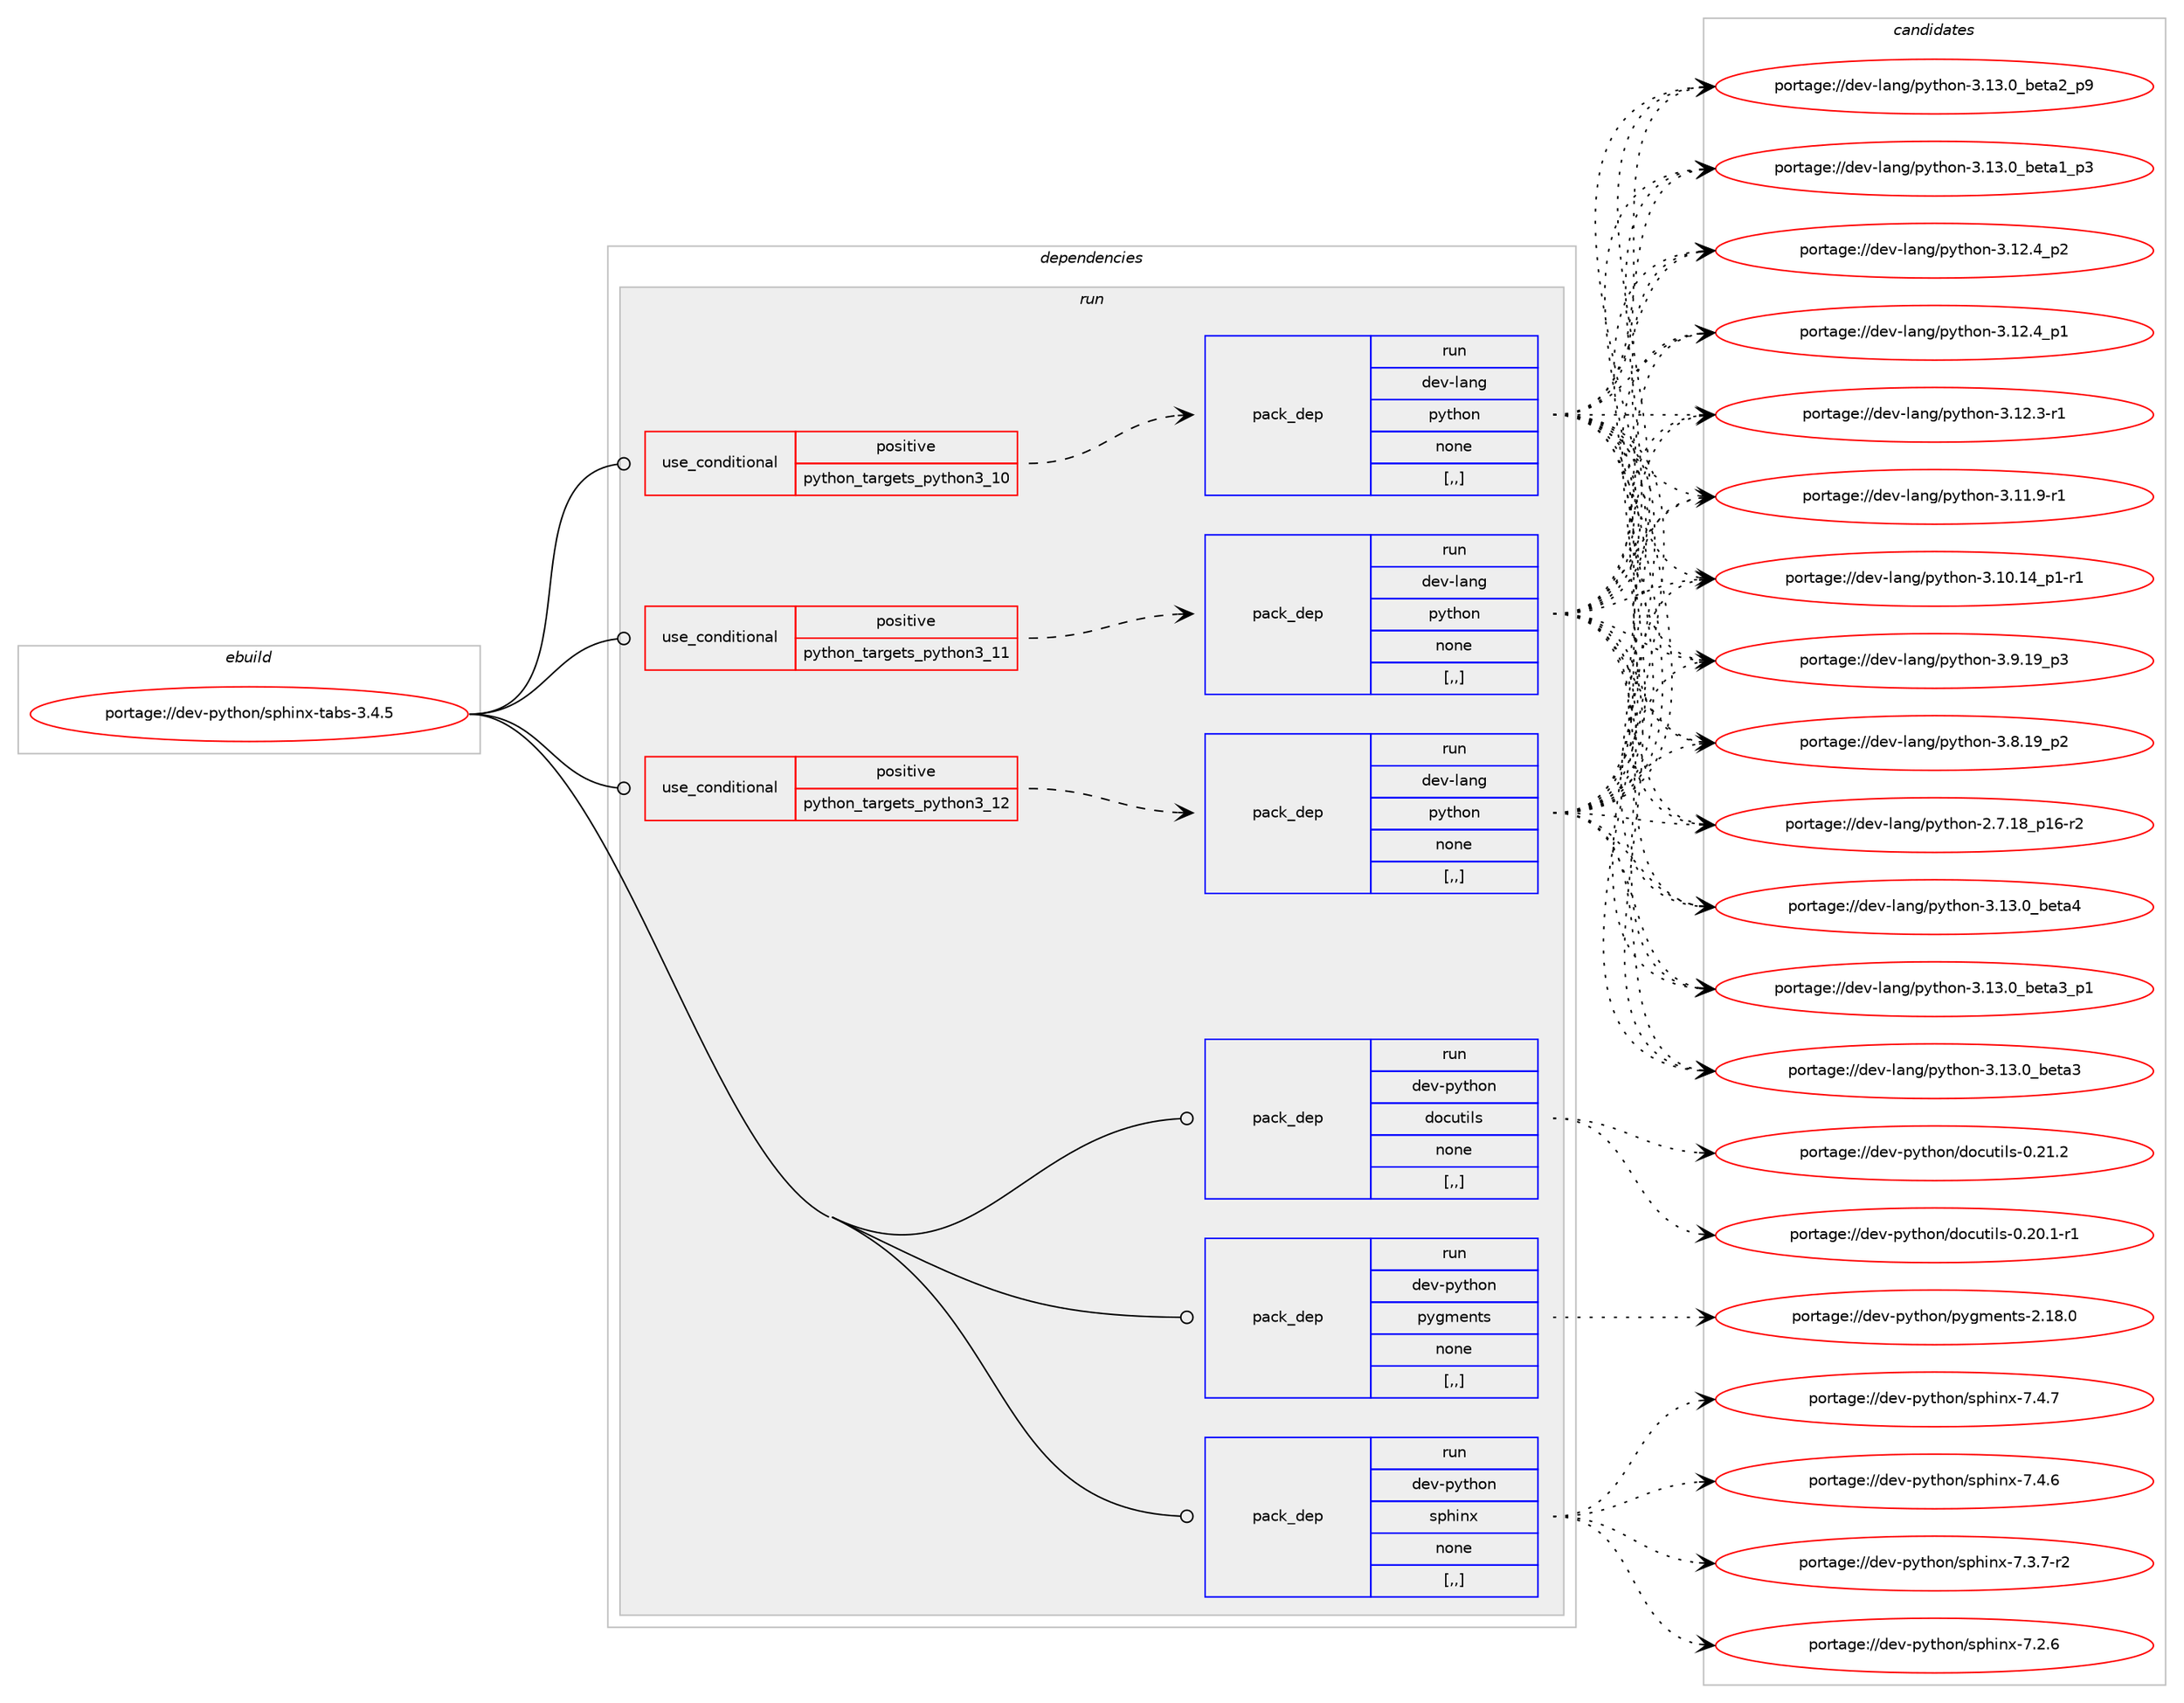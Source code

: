 digraph prolog {

# *************
# Graph options
# *************

newrank=true;
concentrate=true;
compound=true;
graph [rankdir=LR,fontname=Helvetica,fontsize=10,ranksep=1.5];#, ranksep=2.5, nodesep=0.2];
edge  [arrowhead=vee];
node  [fontname=Helvetica,fontsize=10];

# **********
# The ebuild
# **********

subgraph cluster_leftcol {
color=gray;
label=<<i>ebuild</i>>;
id [label="portage://dev-python/sphinx-tabs-3.4.5", color=red, width=4, href="../dev-python/sphinx-tabs-3.4.5.svg"];
}

# ****************
# The dependencies
# ****************

subgraph cluster_midcol {
color=gray;
label=<<i>dependencies</i>>;
subgraph cluster_compile {
fillcolor="#eeeeee";
style=filled;
label=<<i>compile</i>>;
}
subgraph cluster_compileandrun {
fillcolor="#eeeeee";
style=filled;
label=<<i>compile and run</i>>;
}
subgraph cluster_run {
fillcolor="#eeeeee";
style=filled;
label=<<i>run</i>>;
subgraph cond40187 {
dependency164938 [label=<<TABLE BORDER="0" CELLBORDER="1" CELLSPACING="0" CELLPADDING="4"><TR><TD ROWSPAN="3" CELLPADDING="10">use_conditional</TD></TR><TR><TD>positive</TD></TR><TR><TD>python_targets_python3_10</TD></TR></TABLE>>, shape=none, color=red];
subgraph pack123475 {
dependency164939 [label=<<TABLE BORDER="0" CELLBORDER="1" CELLSPACING="0" CELLPADDING="4" WIDTH="220"><TR><TD ROWSPAN="6" CELLPADDING="30">pack_dep</TD></TR><TR><TD WIDTH="110">run</TD></TR><TR><TD>dev-lang</TD></TR><TR><TD>python</TD></TR><TR><TD>none</TD></TR><TR><TD>[,,]</TD></TR></TABLE>>, shape=none, color=blue];
}
dependency164938:e -> dependency164939:w [weight=20,style="dashed",arrowhead="vee"];
}
id:e -> dependency164938:w [weight=20,style="solid",arrowhead="odot"];
subgraph cond40188 {
dependency164940 [label=<<TABLE BORDER="0" CELLBORDER="1" CELLSPACING="0" CELLPADDING="4"><TR><TD ROWSPAN="3" CELLPADDING="10">use_conditional</TD></TR><TR><TD>positive</TD></TR><TR><TD>python_targets_python3_11</TD></TR></TABLE>>, shape=none, color=red];
subgraph pack123476 {
dependency164941 [label=<<TABLE BORDER="0" CELLBORDER="1" CELLSPACING="0" CELLPADDING="4" WIDTH="220"><TR><TD ROWSPAN="6" CELLPADDING="30">pack_dep</TD></TR><TR><TD WIDTH="110">run</TD></TR><TR><TD>dev-lang</TD></TR><TR><TD>python</TD></TR><TR><TD>none</TD></TR><TR><TD>[,,]</TD></TR></TABLE>>, shape=none, color=blue];
}
dependency164940:e -> dependency164941:w [weight=20,style="dashed",arrowhead="vee"];
}
id:e -> dependency164940:w [weight=20,style="solid",arrowhead="odot"];
subgraph cond40189 {
dependency164942 [label=<<TABLE BORDER="0" CELLBORDER="1" CELLSPACING="0" CELLPADDING="4"><TR><TD ROWSPAN="3" CELLPADDING="10">use_conditional</TD></TR><TR><TD>positive</TD></TR><TR><TD>python_targets_python3_12</TD></TR></TABLE>>, shape=none, color=red];
subgraph pack123477 {
dependency164943 [label=<<TABLE BORDER="0" CELLBORDER="1" CELLSPACING="0" CELLPADDING="4" WIDTH="220"><TR><TD ROWSPAN="6" CELLPADDING="30">pack_dep</TD></TR><TR><TD WIDTH="110">run</TD></TR><TR><TD>dev-lang</TD></TR><TR><TD>python</TD></TR><TR><TD>none</TD></TR><TR><TD>[,,]</TD></TR></TABLE>>, shape=none, color=blue];
}
dependency164942:e -> dependency164943:w [weight=20,style="dashed",arrowhead="vee"];
}
id:e -> dependency164942:w [weight=20,style="solid",arrowhead="odot"];
subgraph pack123478 {
dependency164944 [label=<<TABLE BORDER="0" CELLBORDER="1" CELLSPACING="0" CELLPADDING="4" WIDTH="220"><TR><TD ROWSPAN="6" CELLPADDING="30">pack_dep</TD></TR><TR><TD WIDTH="110">run</TD></TR><TR><TD>dev-python</TD></TR><TR><TD>docutils</TD></TR><TR><TD>none</TD></TR><TR><TD>[,,]</TD></TR></TABLE>>, shape=none, color=blue];
}
id:e -> dependency164944:w [weight=20,style="solid",arrowhead="odot"];
subgraph pack123479 {
dependency164945 [label=<<TABLE BORDER="0" CELLBORDER="1" CELLSPACING="0" CELLPADDING="4" WIDTH="220"><TR><TD ROWSPAN="6" CELLPADDING="30">pack_dep</TD></TR><TR><TD WIDTH="110">run</TD></TR><TR><TD>dev-python</TD></TR><TR><TD>pygments</TD></TR><TR><TD>none</TD></TR><TR><TD>[,,]</TD></TR></TABLE>>, shape=none, color=blue];
}
id:e -> dependency164945:w [weight=20,style="solid",arrowhead="odot"];
subgraph pack123480 {
dependency164946 [label=<<TABLE BORDER="0" CELLBORDER="1" CELLSPACING="0" CELLPADDING="4" WIDTH="220"><TR><TD ROWSPAN="6" CELLPADDING="30">pack_dep</TD></TR><TR><TD WIDTH="110">run</TD></TR><TR><TD>dev-python</TD></TR><TR><TD>sphinx</TD></TR><TR><TD>none</TD></TR><TR><TD>[,,]</TD></TR></TABLE>>, shape=none, color=blue];
}
id:e -> dependency164946:w [weight=20,style="solid",arrowhead="odot"];
}
}

# **************
# The candidates
# **************

subgraph cluster_choices {
rank=same;
color=gray;
label=<<i>candidates</i>>;

subgraph choice123475 {
color=black;
nodesep=1;
choice1001011184510897110103471121211161041111104551464951464895981011169752 [label="portage://dev-lang/python-3.13.0_beta4", color=red, width=4,href="../dev-lang/python-3.13.0_beta4.svg"];
choice10010111845108971101034711212111610411111045514649514648959810111697519511249 [label="portage://dev-lang/python-3.13.0_beta3_p1", color=red, width=4,href="../dev-lang/python-3.13.0_beta3_p1.svg"];
choice1001011184510897110103471121211161041111104551464951464895981011169751 [label="portage://dev-lang/python-3.13.0_beta3", color=red, width=4,href="../dev-lang/python-3.13.0_beta3.svg"];
choice10010111845108971101034711212111610411111045514649514648959810111697509511257 [label="portage://dev-lang/python-3.13.0_beta2_p9", color=red, width=4,href="../dev-lang/python-3.13.0_beta2_p9.svg"];
choice10010111845108971101034711212111610411111045514649514648959810111697499511251 [label="portage://dev-lang/python-3.13.0_beta1_p3", color=red, width=4,href="../dev-lang/python-3.13.0_beta1_p3.svg"];
choice100101118451089711010347112121116104111110455146495046529511250 [label="portage://dev-lang/python-3.12.4_p2", color=red, width=4,href="../dev-lang/python-3.12.4_p2.svg"];
choice100101118451089711010347112121116104111110455146495046529511249 [label="portage://dev-lang/python-3.12.4_p1", color=red, width=4,href="../dev-lang/python-3.12.4_p1.svg"];
choice100101118451089711010347112121116104111110455146495046514511449 [label="portage://dev-lang/python-3.12.3-r1", color=red, width=4,href="../dev-lang/python-3.12.3-r1.svg"];
choice100101118451089711010347112121116104111110455146494946574511449 [label="portage://dev-lang/python-3.11.9-r1", color=red, width=4,href="../dev-lang/python-3.11.9-r1.svg"];
choice100101118451089711010347112121116104111110455146494846495295112494511449 [label="portage://dev-lang/python-3.10.14_p1-r1", color=red, width=4,href="../dev-lang/python-3.10.14_p1-r1.svg"];
choice100101118451089711010347112121116104111110455146574649579511251 [label="portage://dev-lang/python-3.9.19_p3", color=red, width=4,href="../dev-lang/python-3.9.19_p3.svg"];
choice100101118451089711010347112121116104111110455146564649579511250 [label="portage://dev-lang/python-3.8.19_p2", color=red, width=4,href="../dev-lang/python-3.8.19_p2.svg"];
choice100101118451089711010347112121116104111110455046554649569511249544511450 [label="portage://dev-lang/python-2.7.18_p16-r2", color=red, width=4,href="../dev-lang/python-2.7.18_p16-r2.svg"];
dependency164939:e -> choice1001011184510897110103471121211161041111104551464951464895981011169752:w [style=dotted,weight="100"];
dependency164939:e -> choice10010111845108971101034711212111610411111045514649514648959810111697519511249:w [style=dotted,weight="100"];
dependency164939:e -> choice1001011184510897110103471121211161041111104551464951464895981011169751:w [style=dotted,weight="100"];
dependency164939:e -> choice10010111845108971101034711212111610411111045514649514648959810111697509511257:w [style=dotted,weight="100"];
dependency164939:e -> choice10010111845108971101034711212111610411111045514649514648959810111697499511251:w [style=dotted,weight="100"];
dependency164939:e -> choice100101118451089711010347112121116104111110455146495046529511250:w [style=dotted,weight="100"];
dependency164939:e -> choice100101118451089711010347112121116104111110455146495046529511249:w [style=dotted,weight="100"];
dependency164939:e -> choice100101118451089711010347112121116104111110455146495046514511449:w [style=dotted,weight="100"];
dependency164939:e -> choice100101118451089711010347112121116104111110455146494946574511449:w [style=dotted,weight="100"];
dependency164939:e -> choice100101118451089711010347112121116104111110455146494846495295112494511449:w [style=dotted,weight="100"];
dependency164939:e -> choice100101118451089711010347112121116104111110455146574649579511251:w [style=dotted,weight="100"];
dependency164939:e -> choice100101118451089711010347112121116104111110455146564649579511250:w [style=dotted,weight="100"];
dependency164939:e -> choice100101118451089711010347112121116104111110455046554649569511249544511450:w [style=dotted,weight="100"];
}
subgraph choice123476 {
color=black;
nodesep=1;
choice1001011184510897110103471121211161041111104551464951464895981011169752 [label="portage://dev-lang/python-3.13.0_beta4", color=red, width=4,href="../dev-lang/python-3.13.0_beta4.svg"];
choice10010111845108971101034711212111610411111045514649514648959810111697519511249 [label="portage://dev-lang/python-3.13.0_beta3_p1", color=red, width=4,href="../dev-lang/python-3.13.0_beta3_p1.svg"];
choice1001011184510897110103471121211161041111104551464951464895981011169751 [label="portage://dev-lang/python-3.13.0_beta3", color=red, width=4,href="../dev-lang/python-3.13.0_beta3.svg"];
choice10010111845108971101034711212111610411111045514649514648959810111697509511257 [label="portage://dev-lang/python-3.13.0_beta2_p9", color=red, width=4,href="../dev-lang/python-3.13.0_beta2_p9.svg"];
choice10010111845108971101034711212111610411111045514649514648959810111697499511251 [label="portage://dev-lang/python-3.13.0_beta1_p3", color=red, width=4,href="../dev-lang/python-3.13.0_beta1_p3.svg"];
choice100101118451089711010347112121116104111110455146495046529511250 [label="portage://dev-lang/python-3.12.4_p2", color=red, width=4,href="../dev-lang/python-3.12.4_p2.svg"];
choice100101118451089711010347112121116104111110455146495046529511249 [label="portage://dev-lang/python-3.12.4_p1", color=red, width=4,href="../dev-lang/python-3.12.4_p1.svg"];
choice100101118451089711010347112121116104111110455146495046514511449 [label="portage://dev-lang/python-3.12.3-r1", color=red, width=4,href="../dev-lang/python-3.12.3-r1.svg"];
choice100101118451089711010347112121116104111110455146494946574511449 [label="portage://dev-lang/python-3.11.9-r1", color=red, width=4,href="../dev-lang/python-3.11.9-r1.svg"];
choice100101118451089711010347112121116104111110455146494846495295112494511449 [label="portage://dev-lang/python-3.10.14_p1-r1", color=red, width=4,href="../dev-lang/python-3.10.14_p1-r1.svg"];
choice100101118451089711010347112121116104111110455146574649579511251 [label="portage://dev-lang/python-3.9.19_p3", color=red, width=4,href="../dev-lang/python-3.9.19_p3.svg"];
choice100101118451089711010347112121116104111110455146564649579511250 [label="portage://dev-lang/python-3.8.19_p2", color=red, width=4,href="../dev-lang/python-3.8.19_p2.svg"];
choice100101118451089711010347112121116104111110455046554649569511249544511450 [label="portage://dev-lang/python-2.7.18_p16-r2", color=red, width=4,href="../dev-lang/python-2.7.18_p16-r2.svg"];
dependency164941:e -> choice1001011184510897110103471121211161041111104551464951464895981011169752:w [style=dotted,weight="100"];
dependency164941:e -> choice10010111845108971101034711212111610411111045514649514648959810111697519511249:w [style=dotted,weight="100"];
dependency164941:e -> choice1001011184510897110103471121211161041111104551464951464895981011169751:w [style=dotted,weight="100"];
dependency164941:e -> choice10010111845108971101034711212111610411111045514649514648959810111697509511257:w [style=dotted,weight="100"];
dependency164941:e -> choice10010111845108971101034711212111610411111045514649514648959810111697499511251:w [style=dotted,weight="100"];
dependency164941:e -> choice100101118451089711010347112121116104111110455146495046529511250:w [style=dotted,weight="100"];
dependency164941:e -> choice100101118451089711010347112121116104111110455146495046529511249:w [style=dotted,weight="100"];
dependency164941:e -> choice100101118451089711010347112121116104111110455146495046514511449:w [style=dotted,weight="100"];
dependency164941:e -> choice100101118451089711010347112121116104111110455146494946574511449:w [style=dotted,weight="100"];
dependency164941:e -> choice100101118451089711010347112121116104111110455146494846495295112494511449:w [style=dotted,weight="100"];
dependency164941:e -> choice100101118451089711010347112121116104111110455146574649579511251:w [style=dotted,weight="100"];
dependency164941:e -> choice100101118451089711010347112121116104111110455146564649579511250:w [style=dotted,weight="100"];
dependency164941:e -> choice100101118451089711010347112121116104111110455046554649569511249544511450:w [style=dotted,weight="100"];
}
subgraph choice123477 {
color=black;
nodesep=1;
choice1001011184510897110103471121211161041111104551464951464895981011169752 [label="portage://dev-lang/python-3.13.0_beta4", color=red, width=4,href="../dev-lang/python-3.13.0_beta4.svg"];
choice10010111845108971101034711212111610411111045514649514648959810111697519511249 [label="portage://dev-lang/python-3.13.0_beta3_p1", color=red, width=4,href="../dev-lang/python-3.13.0_beta3_p1.svg"];
choice1001011184510897110103471121211161041111104551464951464895981011169751 [label="portage://dev-lang/python-3.13.0_beta3", color=red, width=4,href="../dev-lang/python-3.13.0_beta3.svg"];
choice10010111845108971101034711212111610411111045514649514648959810111697509511257 [label="portage://dev-lang/python-3.13.0_beta2_p9", color=red, width=4,href="../dev-lang/python-3.13.0_beta2_p9.svg"];
choice10010111845108971101034711212111610411111045514649514648959810111697499511251 [label="portage://dev-lang/python-3.13.0_beta1_p3", color=red, width=4,href="../dev-lang/python-3.13.0_beta1_p3.svg"];
choice100101118451089711010347112121116104111110455146495046529511250 [label="portage://dev-lang/python-3.12.4_p2", color=red, width=4,href="../dev-lang/python-3.12.4_p2.svg"];
choice100101118451089711010347112121116104111110455146495046529511249 [label="portage://dev-lang/python-3.12.4_p1", color=red, width=4,href="../dev-lang/python-3.12.4_p1.svg"];
choice100101118451089711010347112121116104111110455146495046514511449 [label="portage://dev-lang/python-3.12.3-r1", color=red, width=4,href="../dev-lang/python-3.12.3-r1.svg"];
choice100101118451089711010347112121116104111110455146494946574511449 [label="portage://dev-lang/python-3.11.9-r1", color=red, width=4,href="../dev-lang/python-3.11.9-r1.svg"];
choice100101118451089711010347112121116104111110455146494846495295112494511449 [label="portage://dev-lang/python-3.10.14_p1-r1", color=red, width=4,href="../dev-lang/python-3.10.14_p1-r1.svg"];
choice100101118451089711010347112121116104111110455146574649579511251 [label="portage://dev-lang/python-3.9.19_p3", color=red, width=4,href="../dev-lang/python-3.9.19_p3.svg"];
choice100101118451089711010347112121116104111110455146564649579511250 [label="portage://dev-lang/python-3.8.19_p2", color=red, width=4,href="../dev-lang/python-3.8.19_p2.svg"];
choice100101118451089711010347112121116104111110455046554649569511249544511450 [label="portage://dev-lang/python-2.7.18_p16-r2", color=red, width=4,href="../dev-lang/python-2.7.18_p16-r2.svg"];
dependency164943:e -> choice1001011184510897110103471121211161041111104551464951464895981011169752:w [style=dotted,weight="100"];
dependency164943:e -> choice10010111845108971101034711212111610411111045514649514648959810111697519511249:w [style=dotted,weight="100"];
dependency164943:e -> choice1001011184510897110103471121211161041111104551464951464895981011169751:w [style=dotted,weight="100"];
dependency164943:e -> choice10010111845108971101034711212111610411111045514649514648959810111697509511257:w [style=dotted,weight="100"];
dependency164943:e -> choice10010111845108971101034711212111610411111045514649514648959810111697499511251:w [style=dotted,weight="100"];
dependency164943:e -> choice100101118451089711010347112121116104111110455146495046529511250:w [style=dotted,weight="100"];
dependency164943:e -> choice100101118451089711010347112121116104111110455146495046529511249:w [style=dotted,weight="100"];
dependency164943:e -> choice100101118451089711010347112121116104111110455146495046514511449:w [style=dotted,weight="100"];
dependency164943:e -> choice100101118451089711010347112121116104111110455146494946574511449:w [style=dotted,weight="100"];
dependency164943:e -> choice100101118451089711010347112121116104111110455146494846495295112494511449:w [style=dotted,weight="100"];
dependency164943:e -> choice100101118451089711010347112121116104111110455146574649579511251:w [style=dotted,weight="100"];
dependency164943:e -> choice100101118451089711010347112121116104111110455146564649579511250:w [style=dotted,weight="100"];
dependency164943:e -> choice100101118451089711010347112121116104111110455046554649569511249544511450:w [style=dotted,weight="100"];
}
subgraph choice123478 {
color=black;
nodesep=1;
choice10010111845112121116104111110471001119911711610510811545484650494650 [label="portage://dev-python/docutils-0.21.2", color=red, width=4,href="../dev-python/docutils-0.21.2.svg"];
choice100101118451121211161041111104710011199117116105108115454846504846494511449 [label="portage://dev-python/docutils-0.20.1-r1", color=red, width=4,href="../dev-python/docutils-0.20.1-r1.svg"];
dependency164944:e -> choice10010111845112121116104111110471001119911711610510811545484650494650:w [style=dotted,weight="100"];
dependency164944:e -> choice100101118451121211161041111104710011199117116105108115454846504846494511449:w [style=dotted,weight="100"];
}
subgraph choice123479 {
color=black;
nodesep=1;
choice100101118451121211161041111104711212110310910111011611545504649564648 [label="portage://dev-python/pygments-2.18.0", color=red, width=4,href="../dev-python/pygments-2.18.0.svg"];
dependency164945:e -> choice100101118451121211161041111104711212110310910111011611545504649564648:w [style=dotted,weight="100"];
}
subgraph choice123480 {
color=black;
nodesep=1;
choice1001011184511212111610411111047115112104105110120455546524655 [label="portage://dev-python/sphinx-7.4.7", color=red, width=4,href="../dev-python/sphinx-7.4.7.svg"];
choice1001011184511212111610411111047115112104105110120455546524654 [label="portage://dev-python/sphinx-7.4.6", color=red, width=4,href="../dev-python/sphinx-7.4.6.svg"];
choice10010111845112121116104111110471151121041051101204555465146554511450 [label="portage://dev-python/sphinx-7.3.7-r2", color=red, width=4,href="../dev-python/sphinx-7.3.7-r2.svg"];
choice1001011184511212111610411111047115112104105110120455546504654 [label="portage://dev-python/sphinx-7.2.6", color=red, width=4,href="../dev-python/sphinx-7.2.6.svg"];
dependency164946:e -> choice1001011184511212111610411111047115112104105110120455546524655:w [style=dotted,weight="100"];
dependency164946:e -> choice1001011184511212111610411111047115112104105110120455546524654:w [style=dotted,weight="100"];
dependency164946:e -> choice10010111845112121116104111110471151121041051101204555465146554511450:w [style=dotted,weight="100"];
dependency164946:e -> choice1001011184511212111610411111047115112104105110120455546504654:w [style=dotted,weight="100"];
}
}

}
